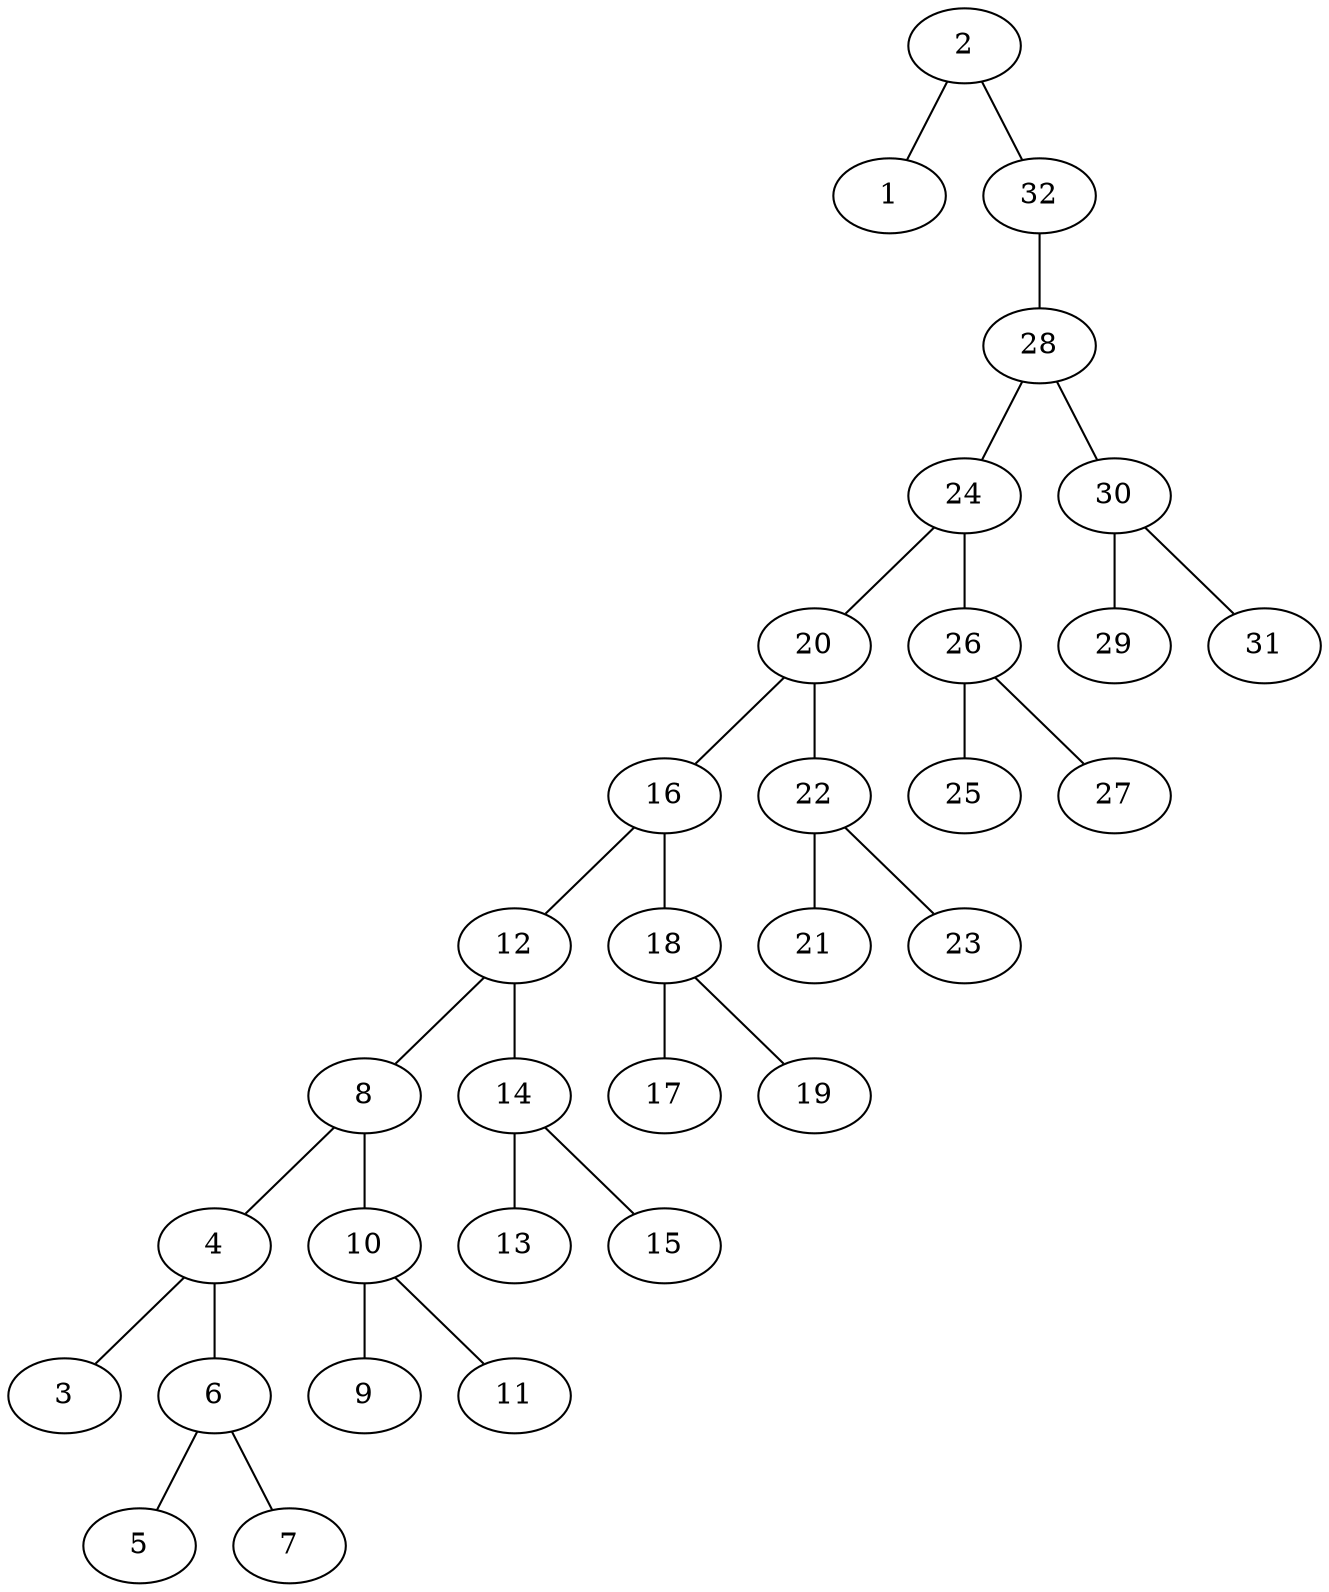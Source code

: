 graph find_2{
2 -- 1;
2 -- 32;
32 -- 28;
28 -- 24;
24 -- 20;
20 -- 16;
16 -- 12;
12 -- 8;
8 -- 4;
4 -- 3;
4 -- 6;
6 -- 5;
6 -- 7;
8 -- 10;
10 -- 9;
10 -- 11;
12 -- 14;
14 -- 13;
14 -- 15;
16 -- 18;
18 -- 17;
18 -- 19;
20 -- 22;
22 -- 21;
22 -- 23;
24 -- 26;
26 -- 25;
26 -- 27;
28 -- 30;
30 -- 29;
30 -- 31;
}
